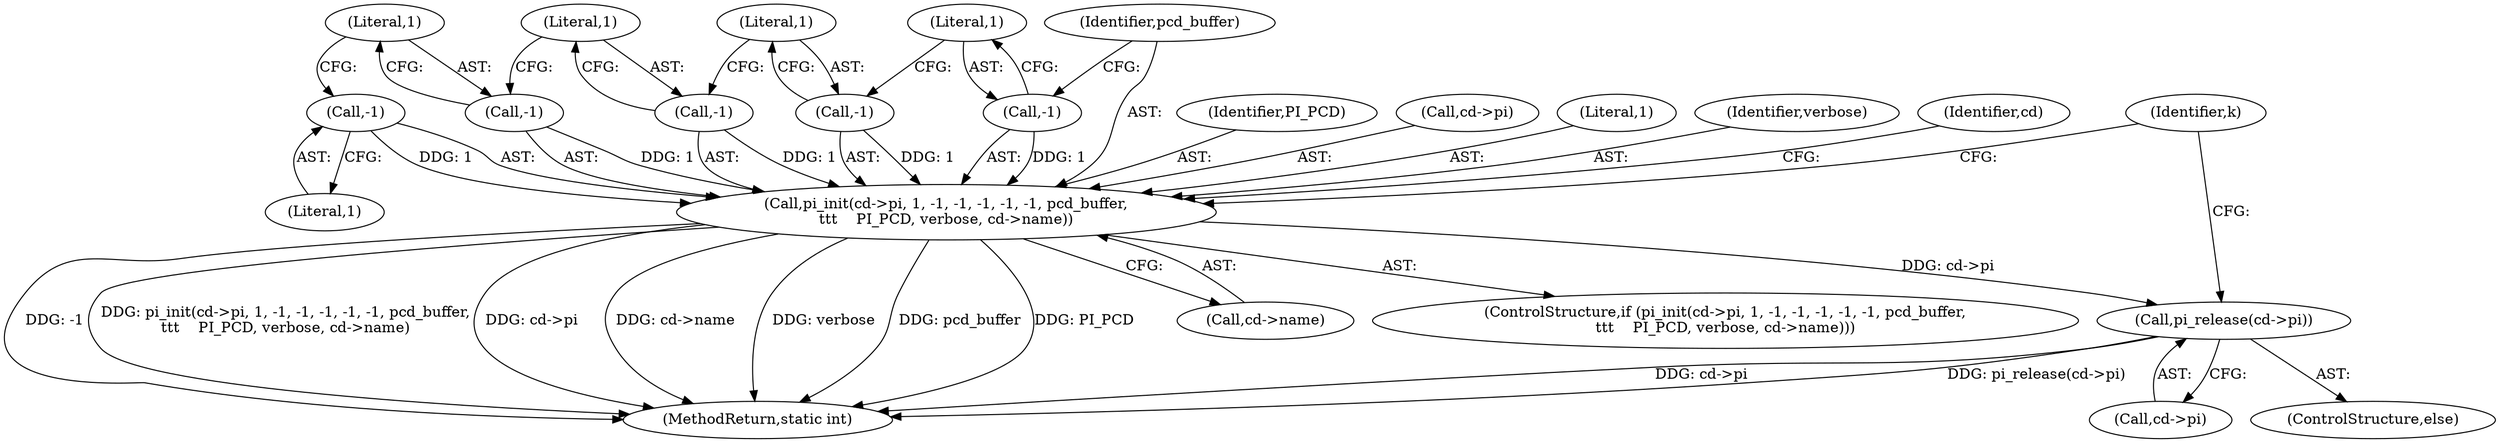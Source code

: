 digraph "0_linux_f0d1762554014ce0ae347b9f0d088f2c157c8c72@pointer" {
"1000141" [label="(Call,pi_init(cd->pi, 1, -1, -1, -1, -1, -1, pcd_buffer,\n\t\t\t    PI_PCD, verbose, cd->name))"];
"1000146" [label="(Call,-1)"];
"1000148" [label="(Call,-1)"];
"1000150" [label="(Call,-1)"];
"1000152" [label="(Call,-1)"];
"1000154" [label="(Call,-1)"];
"1000183" [label="(Call,pi_release(cd->pi))"];
"1000157" [label="(Identifier,PI_PCD)"];
"1000154" [label="(Call,-1)"];
"1000141" [label="(Call,pi_init(cd->pi, 1, -1, -1, -1, -1, -1, pcd_buffer,\n\t\t\t    PI_PCD, verbose, cd->name))"];
"1000142" [label="(Call,cd->pi)"];
"1000140" [label="(ControlStructure,if (pi_init(cd->pi, 1, -1, -1, -1, -1, -1, pcd_buffer,\n\t\t\t    PI_PCD, verbose, cd->name)))"];
"1000183" [label="(Call,pi_release(cd->pi))"];
"1000330" [label="(MethodReturn,static int)"];
"1000153" [label="(Literal,1)"];
"1000156" [label="(Identifier,pcd_buffer)"];
"1000155" [label="(Literal,1)"];
"1000150" [label="(Call,-1)"];
"1000151" [label="(Literal,1)"];
"1000147" [label="(Literal,1)"];
"1000274" [label="(Identifier,k)"];
"1000145" [label="(Literal,1)"];
"1000149" [label="(Literal,1)"];
"1000184" [label="(Call,cd->pi)"];
"1000152" [label="(Call,-1)"];
"1000158" [label="(Identifier,verbose)"];
"1000167" [label="(Identifier,cd)"];
"1000148" [label="(Call,-1)"];
"1000146" [label="(Call,-1)"];
"1000159" [label="(Call,cd->name)"];
"1000182" [label="(ControlStructure,else)"];
"1000141" -> "1000140"  [label="AST: "];
"1000141" -> "1000159"  [label="CFG: "];
"1000142" -> "1000141"  [label="AST: "];
"1000145" -> "1000141"  [label="AST: "];
"1000146" -> "1000141"  [label="AST: "];
"1000148" -> "1000141"  [label="AST: "];
"1000150" -> "1000141"  [label="AST: "];
"1000152" -> "1000141"  [label="AST: "];
"1000154" -> "1000141"  [label="AST: "];
"1000156" -> "1000141"  [label="AST: "];
"1000157" -> "1000141"  [label="AST: "];
"1000158" -> "1000141"  [label="AST: "];
"1000159" -> "1000141"  [label="AST: "];
"1000167" -> "1000141"  [label="CFG: "];
"1000274" -> "1000141"  [label="CFG: "];
"1000141" -> "1000330"  [label="DDG: cd->pi"];
"1000141" -> "1000330"  [label="DDG: cd->name"];
"1000141" -> "1000330"  [label="DDG: PI_PCD"];
"1000141" -> "1000330"  [label="DDG: pi_init(cd->pi, 1, -1, -1, -1, -1, -1, pcd_buffer,\n\t\t\t    PI_PCD, verbose, cd->name)"];
"1000141" -> "1000330"  [label="DDG: -1"];
"1000141" -> "1000330"  [label="DDG: verbose"];
"1000141" -> "1000330"  [label="DDG: pcd_buffer"];
"1000146" -> "1000141"  [label="DDG: 1"];
"1000148" -> "1000141"  [label="DDG: 1"];
"1000150" -> "1000141"  [label="DDG: 1"];
"1000152" -> "1000141"  [label="DDG: 1"];
"1000154" -> "1000141"  [label="DDG: 1"];
"1000141" -> "1000183"  [label="DDG: cd->pi"];
"1000146" -> "1000147"  [label="CFG: "];
"1000147" -> "1000146"  [label="AST: "];
"1000149" -> "1000146"  [label="CFG: "];
"1000148" -> "1000149"  [label="CFG: "];
"1000149" -> "1000148"  [label="AST: "];
"1000151" -> "1000148"  [label="CFG: "];
"1000150" -> "1000151"  [label="CFG: "];
"1000151" -> "1000150"  [label="AST: "];
"1000153" -> "1000150"  [label="CFG: "];
"1000152" -> "1000153"  [label="CFG: "];
"1000153" -> "1000152"  [label="AST: "];
"1000155" -> "1000152"  [label="CFG: "];
"1000154" -> "1000155"  [label="CFG: "];
"1000155" -> "1000154"  [label="AST: "];
"1000156" -> "1000154"  [label="CFG: "];
"1000183" -> "1000182"  [label="AST: "];
"1000183" -> "1000184"  [label="CFG: "];
"1000184" -> "1000183"  [label="AST: "];
"1000274" -> "1000183"  [label="CFG: "];
"1000183" -> "1000330"  [label="DDG: cd->pi"];
"1000183" -> "1000330"  [label="DDG: pi_release(cd->pi)"];
}

